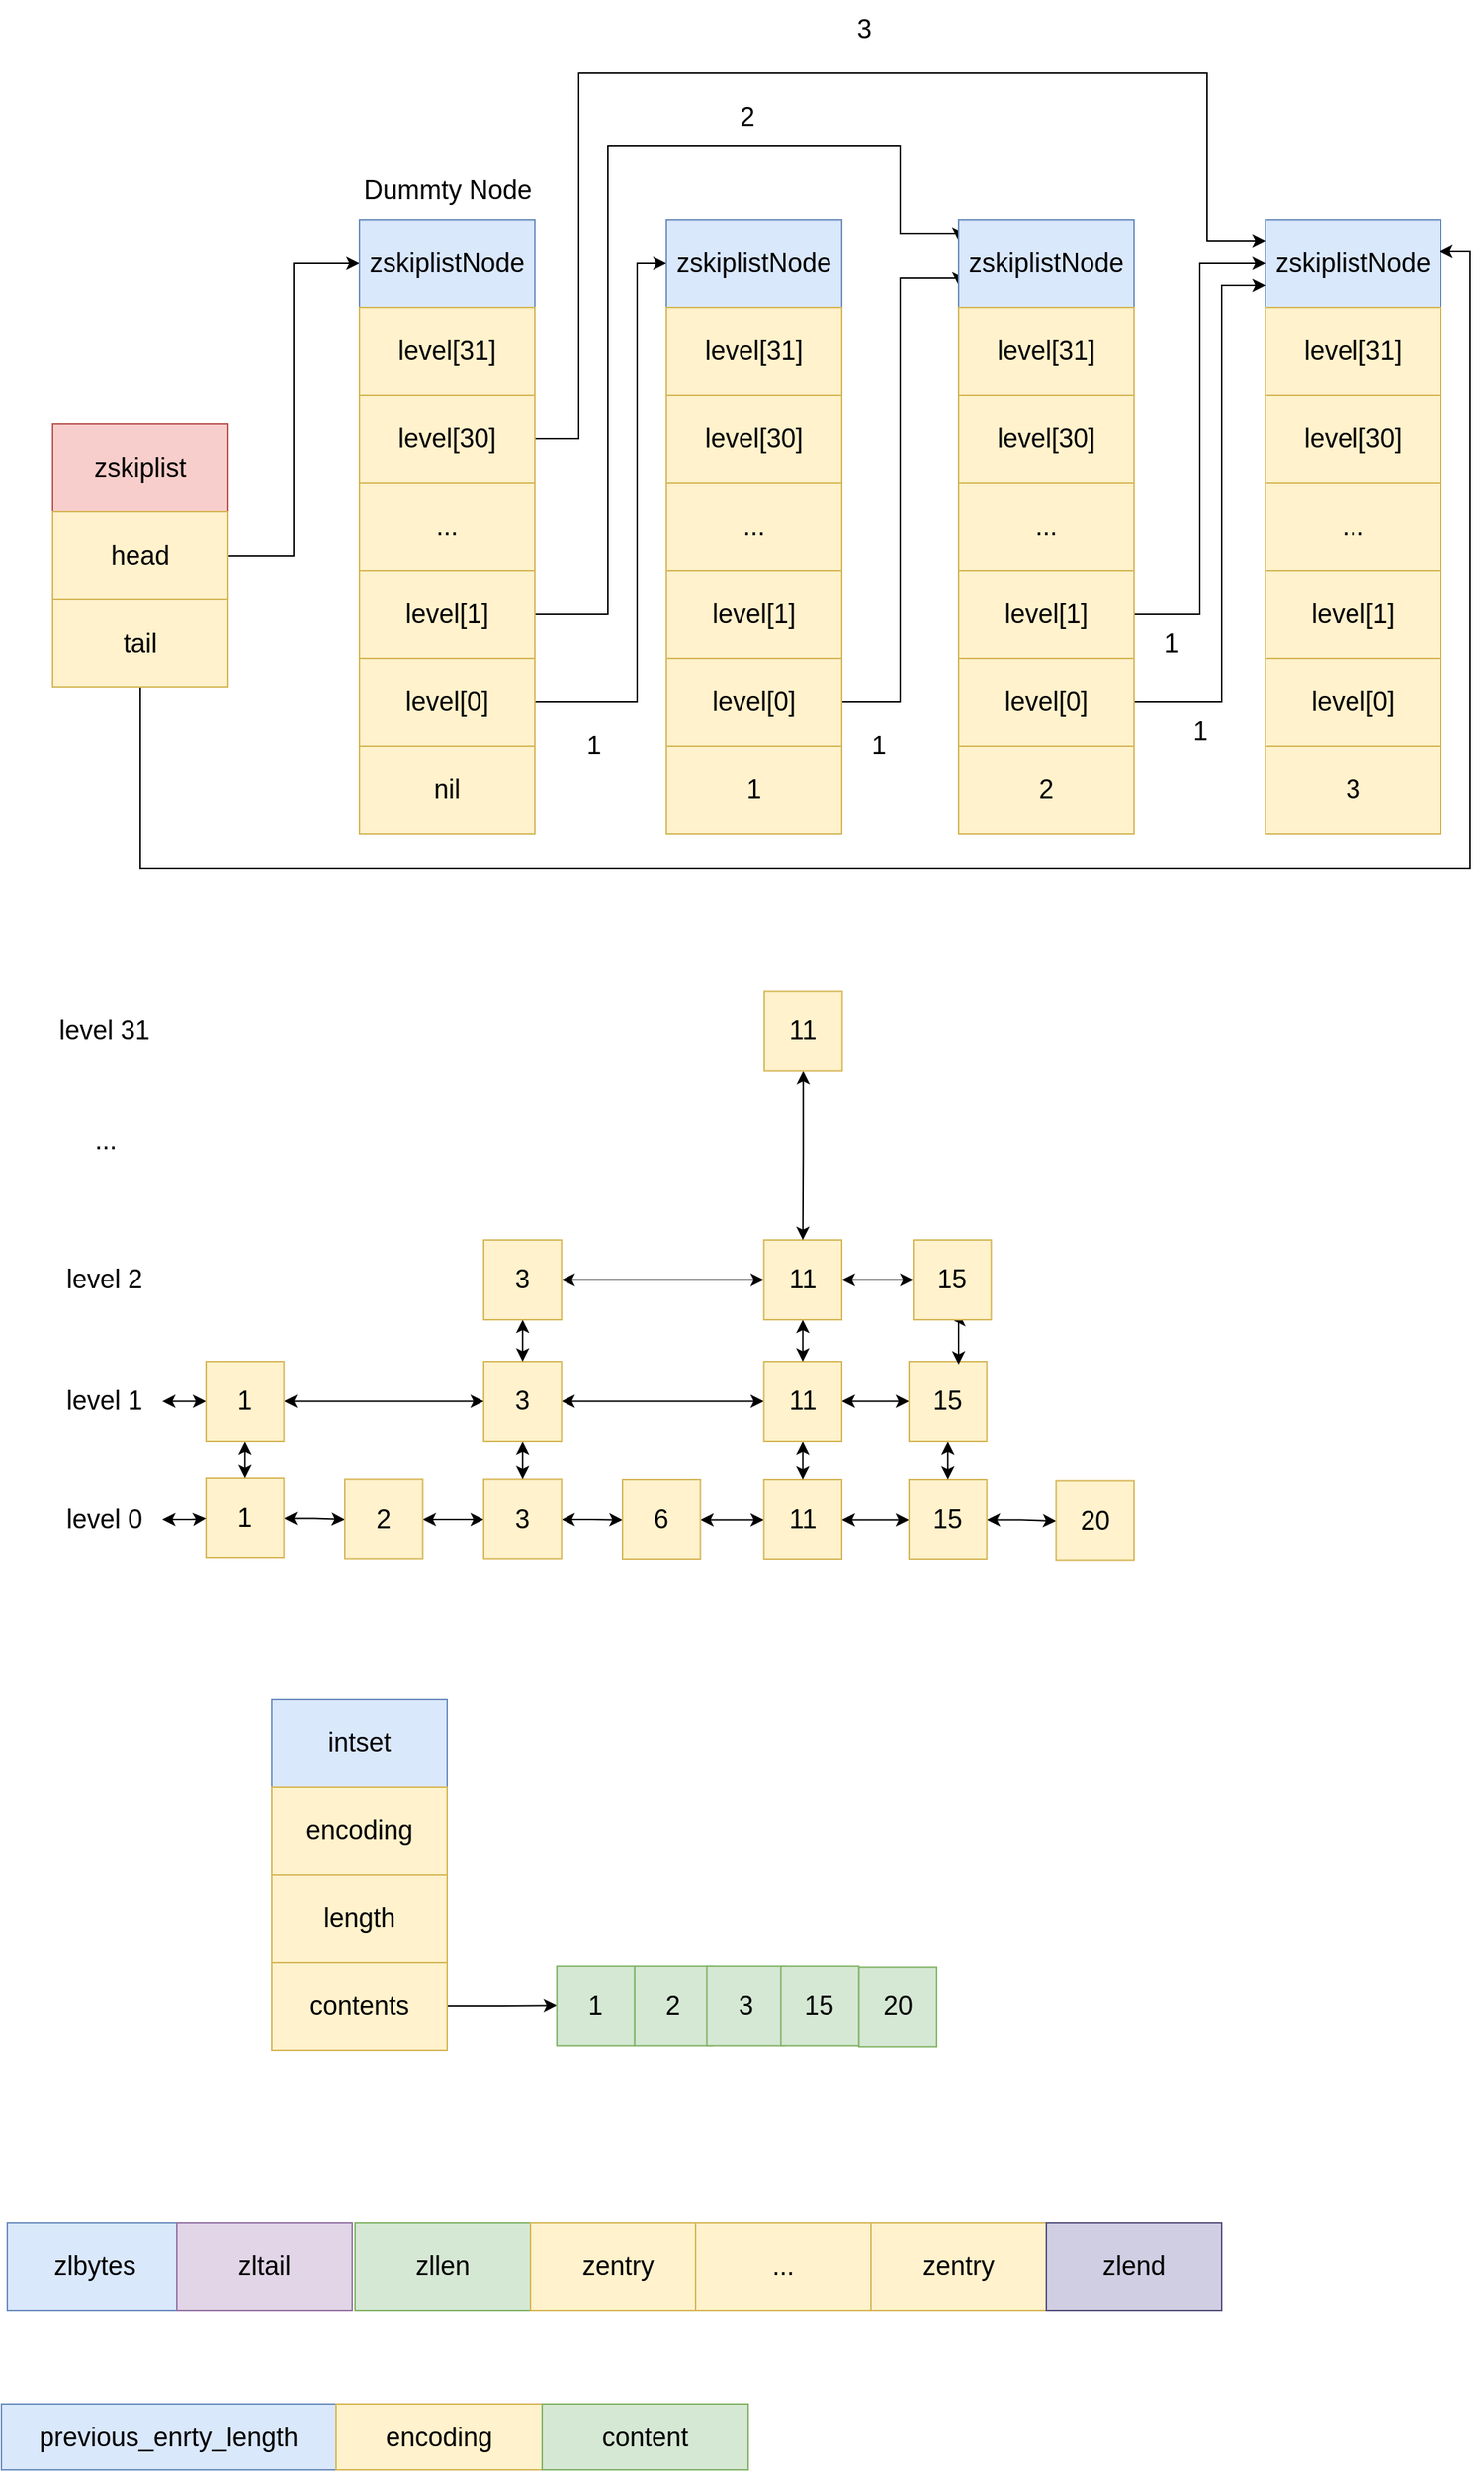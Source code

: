 <mxfile version="20.8.2" type="github">
  <diagram id="ZIAwAXZn9ePerRdKivL6" name="第 1 页">
    <mxGraphModel dx="1434" dy="796" grid="0" gridSize="10" guides="1" tooltips="1" connect="1" arrows="1" fold="1" page="0" pageScale="1" pageWidth="827" pageHeight="1169" math="0" shadow="0">
      <root>
        <mxCell id="0" />
        <mxCell id="1" parent="0" />
        <mxCell id="UshNsqHxdjsS5kSMvI2R-27" style="edgeStyle=orthogonalEdgeStyle;rounded=0;orthogonalLoop=1;jettySize=auto;html=1;entryX=0;entryY=0.5;entryDx=0;entryDy=0;fontSize=18;" parent="1" source="UshNsqHxdjsS5kSMvI2R-106" target="UshNsqHxdjsS5kSMvI2R-2" edge="1">
          <mxGeometry relative="1" as="geometry" />
        </mxCell>
        <mxCell id="UshNsqHxdjsS5kSMvI2R-1" value="&lt;font style=&quot;font-size: 18px;&quot;&gt;zskiplist&lt;/font&gt;" style="rounded=0;whiteSpace=wrap;html=1;fillColor=#f8cecc;strokeColor=#b85450;" parent="1" vertex="1">
          <mxGeometry x="190" y="330" width="120" height="60" as="geometry" />
        </mxCell>
        <mxCell id="UshNsqHxdjsS5kSMvI2R-2" value="&lt;font style=&quot;font-size: 18px;&quot;&gt;zskiplistNode&lt;/font&gt;" style="rounded=0;whiteSpace=wrap;html=1;fillColor=#dae8fc;strokeColor=#6c8ebf;" parent="1" vertex="1">
          <mxGeometry x="400" y="190" width="120" height="60" as="geometry" />
        </mxCell>
        <mxCell id="UshNsqHxdjsS5kSMvI2R-4" value="&lt;font style=&quot;font-size: 18px;&quot;&gt;level[31]&lt;/font&gt;" style="rounded=0;whiteSpace=wrap;html=1;fillColor=#fff2cc;strokeColor=#d6b656;" parent="1" vertex="1">
          <mxGeometry x="400" y="250" width="120" height="60" as="geometry" />
        </mxCell>
        <mxCell id="UshNsqHxdjsS5kSMvI2R-42" style="edgeStyle=orthogonalEdgeStyle;rounded=0;orthogonalLoop=1;jettySize=auto;html=1;entryX=0;entryY=0.25;entryDx=0;entryDy=0;fontSize=18;" parent="1" source="UshNsqHxdjsS5kSMvI2R-5" target="UshNsqHxdjsS5kSMvI2R-31" edge="1">
          <mxGeometry relative="1" as="geometry">
            <Array as="points">
              <mxPoint x="550" y="340" />
              <mxPoint x="550" y="90" />
              <mxPoint x="980" y="90" />
              <mxPoint x="980" y="205" />
            </Array>
          </mxGeometry>
        </mxCell>
        <mxCell id="UshNsqHxdjsS5kSMvI2R-5" value="&lt;font style=&quot;font-size: 18px;&quot;&gt;level[30]&lt;/font&gt;" style="rounded=0;whiteSpace=wrap;html=1;fillColor=#fff2cc;strokeColor=#d6b656;" parent="1" vertex="1">
          <mxGeometry x="400" y="310" width="120" height="60" as="geometry" />
        </mxCell>
        <mxCell id="UshNsqHxdjsS5kSMvI2R-6" value="&lt;font style=&quot;font-size: 18px;&quot;&gt;...&lt;/font&gt;" style="rounded=0;whiteSpace=wrap;html=1;fillColor=#fff2cc;strokeColor=#d6b656;" parent="1" vertex="1">
          <mxGeometry x="400" y="370" width="120" height="60" as="geometry" />
        </mxCell>
        <mxCell id="UshNsqHxdjsS5kSMvI2R-30" style="edgeStyle=orthogonalEdgeStyle;rounded=0;orthogonalLoop=1;jettySize=auto;html=1;entryX=0;entryY=0.25;entryDx=0;entryDy=0;fontSize=18;" parent="1" source="UshNsqHxdjsS5kSMvI2R-7" target="UshNsqHxdjsS5kSMvI2R-19" edge="1">
          <mxGeometry relative="1" as="geometry">
            <Array as="points">
              <mxPoint x="570" y="460" />
              <mxPoint x="570" y="140" />
              <mxPoint x="770" y="140" />
              <mxPoint x="770" y="200" />
              <mxPoint x="830" y="200" />
              <mxPoint x="830" y="195" />
              <mxPoint x="810" y="195" />
            </Array>
          </mxGeometry>
        </mxCell>
        <mxCell id="UshNsqHxdjsS5kSMvI2R-7" value="&lt;font style=&quot;font-size: 18px;&quot;&gt;level[1]&lt;/font&gt;" style="rounded=0;whiteSpace=wrap;html=1;fillColor=#fff2cc;strokeColor=#d6b656;" parent="1" vertex="1">
          <mxGeometry x="400" y="430" width="120" height="60" as="geometry" />
        </mxCell>
        <mxCell id="UshNsqHxdjsS5kSMvI2R-28" style="edgeStyle=orthogonalEdgeStyle;rounded=0;orthogonalLoop=1;jettySize=auto;html=1;fontSize=18;entryX=0;entryY=0.5;entryDx=0;entryDy=0;" parent="1" source="UshNsqHxdjsS5kSMvI2R-8" target="UshNsqHxdjsS5kSMvI2R-11" edge="1">
          <mxGeometry relative="1" as="geometry">
            <Array as="points">
              <mxPoint x="590" y="520" />
              <mxPoint x="590" y="220" />
            </Array>
          </mxGeometry>
        </mxCell>
        <mxCell id="UshNsqHxdjsS5kSMvI2R-8" value="&lt;font style=&quot;font-size: 18px;&quot;&gt;level[0]&lt;/font&gt;" style="rounded=0;whiteSpace=wrap;html=1;fillColor=#fff2cc;strokeColor=#d6b656;" parent="1" vertex="1">
          <mxGeometry x="400" y="490" width="120" height="60" as="geometry" />
        </mxCell>
        <mxCell id="UshNsqHxdjsS5kSMvI2R-9" value="Dummty Node" style="text;html=1;align=center;verticalAlign=middle;resizable=0;points=[];autosize=1;strokeColor=none;fillColor=none;fontSize=18;" parent="1" vertex="1">
          <mxGeometry x="390" y="150" width="140" height="40" as="geometry" />
        </mxCell>
        <mxCell id="UshNsqHxdjsS5kSMvI2R-10" value="&lt;font style=&quot;font-size: 18px;&quot;&gt;nil&lt;/font&gt;" style="rounded=0;whiteSpace=wrap;html=1;fillColor=#fff2cc;strokeColor=#d6b656;" parent="1" vertex="1">
          <mxGeometry x="400" y="550" width="120" height="60" as="geometry" />
        </mxCell>
        <mxCell id="UshNsqHxdjsS5kSMvI2R-11" value="&lt;font style=&quot;font-size: 18px;&quot;&gt;zskiplistNode&lt;/font&gt;" style="rounded=0;whiteSpace=wrap;html=1;fillColor=#dae8fc;strokeColor=#6c8ebf;" parent="1" vertex="1">
          <mxGeometry x="610" y="190" width="120" height="60" as="geometry" />
        </mxCell>
        <mxCell id="UshNsqHxdjsS5kSMvI2R-12" value="&lt;font style=&quot;font-size: 18px;&quot;&gt;level[31]&lt;/font&gt;" style="rounded=0;whiteSpace=wrap;html=1;fillColor=#fff2cc;strokeColor=#d6b656;" parent="1" vertex="1">
          <mxGeometry x="610" y="250" width="120" height="60" as="geometry" />
        </mxCell>
        <mxCell id="UshNsqHxdjsS5kSMvI2R-13" value="&lt;font style=&quot;font-size: 18px;&quot;&gt;level[30]&lt;/font&gt;" style="rounded=0;whiteSpace=wrap;html=1;fillColor=#fff2cc;strokeColor=#d6b656;" parent="1" vertex="1">
          <mxGeometry x="610" y="310" width="120" height="60" as="geometry" />
        </mxCell>
        <mxCell id="UshNsqHxdjsS5kSMvI2R-14" value="&lt;font style=&quot;font-size: 18px;&quot;&gt;...&lt;/font&gt;" style="rounded=0;whiteSpace=wrap;html=1;fillColor=#fff2cc;strokeColor=#d6b656;" parent="1" vertex="1">
          <mxGeometry x="610" y="370" width="120" height="60" as="geometry" />
        </mxCell>
        <mxCell id="UshNsqHxdjsS5kSMvI2R-15" value="&lt;font style=&quot;font-size: 18px;&quot;&gt;level[1]&lt;/font&gt;" style="rounded=0;whiteSpace=wrap;html=1;fillColor=#fff2cc;strokeColor=#d6b656;" parent="1" vertex="1">
          <mxGeometry x="610" y="430" width="120" height="60" as="geometry" />
        </mxCell>
        <mxCell id="UshNsqHxdjsS5kSMvI2R-29" style="edgeStyle=orthogonalEdgeStyle;rounded=0;orthogonalLoop=1;jettySize=auto;html=1;entryX=0;entryY=0.75;entryDx=0;entryDy=0;fontSize=18;" parent="1" source="UshNsqHxdjsS5kSMvI2R-16" target="UshNsqHxdjsS5kSMvI2R-19" edge="1">
          <mxGeometry relative="1" as="geometry">
            <Array as="points">
              <mxPoint x="770" y="520" />
              <mxPoint x="770" y="230" />
              <mxPoint x="830" y="230" />
              <mxPoint x="830" y="225" />
            </Array>
          </mxGeometry>
        </mxCell>
        <mxCell id="UshNsqHxdjsS5kSMvI2R-16" value="&lt;font style=&quot;font-size: 18px;&quot;&gt;level[0]&lt;/font&gt;" style="rounded=0;whiteSpace=wrap;html=1;fillColor=#fff2cc;strokeColor=#d6b656;" parent="1" vertex="1">
          <mxGeometry x="610" y="490" width="120" height="60" as="geometry" />
        </mxCell>
        <mxCell id="UshNsqHxdjsS5kSMvI2R-18" value="&lt;font style=&quot;font-size: 18px;&quot;&gt;1&lt;/font&gt;" style="rounded=0;whiteSpace=wrap;html=1;fillColor=#fff2cc;strokeColor=#d6b656;" parent="1" vertex="1">
          <mxGeometry x="610" y="550" width="120" height="60" as="geometry" />
        </mxCell>
        <mxCell id="UshNsqHxdjsS5kSMvI2R-19" value="&lt;font style=&quot;font-size: 18px;&quot;&gt;zskiplistNode&lt;/font&gt;" style="rounded=0;whiteSpace=wrap;html=1;fillColor=#dae8fc;strokeColor=#6c8ebf;" parent="1" vertex="1">
          <mxGeometry x="810" y="190" width="120" height="60" as="geometry" />
        </mxCell>
        <mxCell id="UshNsqHxdjsS5kSMvI2R-20" value="&lt;font style=&quot;font-size: 18px;&quot;&gt;level[31]&lt;/font&gt;" style="rounded=0;whiteSpace=wrap;html=1;fillColor=#fff2cc;strokeColor=#d6b656;" parent="1" vertex="1">
          <mxGeometry x="810" y="250" width="120" height="60" as="geometry" />
        </mxCell>
        <mxCell id="UshNsqHxdjsS5kSMvI2R-21" value="&lt;font style=&quot;font-size: 18px;&quot;&gt;level[30]&lt;/font&gt;" style="rounded=0;whiteSpace=wrap;html=1;fillColor=#fff2cc;strokeColor=#d6b656;" parent="1" vertex="1">
          <mxGeometry x="810" y="310" width="120" height="60" as="geometry" />
        </mxCell>
        <mxCell id="UshNsqHxdjsS5kSMvI2R-22" value="&lt;font style=&quot;font-size: 18px;&quot;&gt;...&lt;/font&gt;" style="rounded=0;whiteSpace=wrap;html=1;fillColor=#fff2cc;strokeColor=#d6b656;" parent="1" vertex="1">
          <mxGeometry x="810" y="370" width="120" height="60" as="geometry" />
        </mxCell>
        <mxCell id="UshNsqHxdjsS5kSMvI2R-39" style="edgeStyle=orthogonalEdgeStyle;rounded=0;orthogonalLoop=1;jettySize=auto;html=1;fontSize=18;entryX=0;entryY=0.5;entryDx=0;entryDy=0;" parent="1" source="UshNsqHxdjsS5kSMvI2R-23" target="UshNsqHxdjsS5kSMvI2R-31" edge="1">
          <mxGeometry relative="1" as="geometry" />
        </mxCell>
        <mxCell id="UshNsqHxdjsS5kSMvI2R-23" value="&lt;font style=&quot;font-size: 18px;&quot;&gt;level[1]&lt;/font&gt;" style="rounded=0;whiteSpace=wrap;html=1;fillColor=#fff2cc;strokeColor=#d6b656;" parent="1" vertex="1">
          <mxGeometry x="810" y="430" width="120" height="60" as="geometry" />
        </mxCell>
        <mxCell id="UshNsqHxdjsS5kSMvI2R-40" style="edgeStyle=orthogonalEdgeStyle;rounded=0;orthogonalLoop=1;jettySize=auto;html=1;fontSize=18;entryX=0;entryY=0.75;entryDx=0;entryDy=0;" parent="1" source="UshNsqHxdjsS5kSMvI2R-24" target="UshNsqHxdjsS5kSMvI2R-31" edge="1">
          <mxGeometry relative="1" as="geometry">
            <Array as="points">
              <mxPoint x="990" y="520" />
              <mxPoint x="990" y="235" />
            </Array>
          </mxGeometry>
        </mxCell>
        <mxCell id="UshNsqHxdjsS5kSMvI2R-24" value="&lt;font style=&quot;font-size: 18px;&quot;&gt;level[0]&lt;/font&gt;" style="rounded=0;whiteSpace=wrap;html=1;fillColor=#fff2cc;strokeColor=#d6b656;" parent="1" vertex="1">
          <mxGeometry x="810" y="490" width="120" height="60" as="geometry" />
        </mxCell>
        <mxCell id="UshNsqHxdjsS5kSMvI2R-26" value="&lt;font style=&quot;font-size: 18px;&quot;&gt;2&lt;/font&gt;" style="rounded=0;whiteSpace=wrap;html=1;fillColor=#fff2cc;strokeColor=#d6b656;" parent="1" vertex="1">
          <mxGeometry x="810" y="550" width="120" height="60" as="geometry" />
        </mxCell>
        <mxCell id="UshNsqHxdjsS5kSMvI2R-31" value="&lt;font style=&quot;font-size: 18px;&quot;&gt;zskiplistNode&lt;/font&gt;" style="rounded=0;whiteSpace=wrap;html=1;fillColor=#dae8fc;strokeColor=#6c8ebf;" parent="1" vertex="1">
          <mxGeometry x="1020" y="190" width="120" height="60" as="geometry" />
        </mxCell>
        <mxCell id="UshNsqHxdjsS5kSMvI2R-32" value="&lt;font style=&quot;font-size: 18px;&quot;&gt;level[31]&lt;/font&gt;" style="rounded=0;whiteSpace=wrap;html=1;fillColor=#fff2cc;strokeColor=#d6b656;" parent="1" vertex="1">
          <mxGeometry x="1020" y="250" width="120" height="60" as="geometry" />
        </mxCell>
        <mxCell id="UshNsqHxdjsS5kSMvI2R-33" value="&lt;font style=&quot;font-size: 18px;&quot;&gt;level[30]&lt;/font&gt;" style="rounded=0;whiteSpace=wrap;html=1;fillColor=#fff2cc;strokeColor=#d6b656;" parent="1" vertex="1">
          <mxGeometry x="1020" y="310" width="120" height="60" as="geometry" />
        </mxCell>
        <mxCell id="UshNsqHxdjsS5kSMvI2R-34" value="&lt;font style=&quot;font-size: 18px;&quot;&gt;...&lt;/font&gt;" style="rounded=0;whiteSpace=wrap;html=1;fillColor=#fff2cc;strokeColor=#d6b656;" parent="1" vertex="1">
          <mxGeometry x="1020" y="370" width="120" height="60" as="geometry" />
        </mxCell>
        <mxCell id="UshNsqHxdjsS5kSMvI2R-35" value="&lt;font style=&quot;font-size: 18px;&quot;&gt;level[1]&lt;/font&gt;" style="rounded=0;whiteSpace=wrap;html=1;fillColor=#fff2cc;strokeColor=#d6b656;" parent="1" vertex="1">
          <mxGeometry x="1020" y="430" width="120" height="60" as="geometry" />
        </mxCell>
        <mxCell id="UshNsqHxdjsS5kSMvI2R-36" value="&lt;font style=&quot;font-size: 18px;&quot;&gt;level[0]&lt;/font&gt;" style="rounded=0;whiteSpace=wrap;html=1;fillColor=#fff2cc;strokeColor=#d6b656;" parent="1" vertex="1">
          <mxGeometry x="1020" y="490" width="120" height="60" as="geometry" />
        </mxCell>
        <mxCell id="UshNsqHxdjsS5kSMvI2R-38" value="&lt;font style=&quot;font-size: 18px;&quot;&gt;3&lt;/font&gt;" style="rounded=0;whiteSpace=wrap;html=1;fillColor=#fff2cc;strokeColor=#d6b656;" parent="1" vertex="1">
          <mxGeometry x="1020" y="550" width="120" height="60" as="geometry" />
        </mxCell>
        <mxCell id="UshNsqHxdjsS5kSMvI2R-43" value="3" style="text;html=1;align=center;verticalAlign=middle;resizable=0;points=[];autosize=1;strokeColor=none;fillColor=none;fontSize=18;" parent="1" vertex="1">
          <mxGeometry x="730" y="40" width="30" height="40" as="geometry" />
        </mxCell>
        <mxCell id="UshNsqHxdjsS5kSMvI2R-44" value="1" style="text;html=1;align=center;verticalAlign=middle;resizable=0;points=[];autosize=1;strokeColor=none;fillColor=none;fontSize=18;" parent="1" vertex="1">
          <mxGeometry x="545" y="530" width="30" height="40" as="geometry" />
        </mxCell>
        <mxCell id="UshNsqHxdjsS5kSMvI2R-45" value="1" style="text;html=1;align=center;verticalAlign=middle;resizable=0;points=[];autosize=1;strokeColor=none;fillColor=none;fontSize=18;" parent="1" vertex="1">
          <mxGeometry x="740" y="530" width="30" height="40" as="geometry" />
        </mxCell>
        <mxCell id="UshNsqHxdjsS5kSMvI2R-46" value="1" style="text;html=1;align=center;verticalAlign=middle;resizable=0;points=[];autosize=1;strokeColor=none;fillColor=none;fontSize=18;" parent="1" vertex="1">
          <mxGeometry x="960" y="520" width="30" height="40" as="geometry" />
        </mxCell>
        <mxCell id="UshNsqHxdjsS5kSMvI2R-47" value="1" style="text;html=1;align=center;verticalAlign=middle;resizable=0;points=[];autosize=1;strokeColor=none;fillColor=none;fontSize=18;" parent="1" vertex="1">
          <mxGeometry x="940" y="460" width="30" height="40" as="geometry" />
        </mxCell>
        <mxCell id="UshNsqHxdjsS5kSMvI2R-48" value="2" style="text;html=1;align=center;verticalAlign=middle;resizable=0;points=[];autosize=1;strokeColor=none;fillColor=none;fontSize=18;" parent="1" vertex="1">
          <mxGeometry x="650" y="100" width="30" height="40" as="geometry" />
        </mxCell>
        <mxCell id="UshNsqHxdjsS5kSMvI2R-64" value="" style="edgeStyle=orthogonalEdgeStyle;rounded=0;orthogonalLoop=1;jettySize=auto;html=1;fontSize=18;startArrow=classic;startFill=1;" parent="1" source="UshNsqHxdjsS5kSMvI2R-50" target="UshNsqHxdjsS5kSMvI2R-57" edge="1">
          <mxGeometry relative="1" as="geometry" />
        </mxCell>
        <mxCell id="UshNsqHxdjsS5kSMvI2R-50" value="&lt;font style=&quot;font-size: 18px;&quot;&gt;1&lt;/font&gt;" style="rounded=0;whiteSpace=wrap;html=1;fillColor=#fff2cc;strokeColor=#d6b656;" parent="1" vertex="1">
          <mxGeometry x="295" y="1051" width="53.29" height="54.5" as="geometry" />
        </mxCell>
        <mxCell id="UshNsqHxdjsS5kSMvI2R-51" value="level 31" style="text;html=1;align=center;verticalAlign=middle;resizable=0;points=[];autosize=1;strokeColor=none;fillColor=none;fontSize=18;" parent="1" vertex="1">
          <mxGeometry x="180" y="725" width="90" height="40" as="geometry" />
        </mxCell>
        <mxCell id="UshNsqHxdjsS5kSMvI2R-52" value="..." style="text;html=1;align=center;verticalAlign=middle;resizable=0;points=[];autosize=1;strokeColor=none;fillColor=none;fontSize=18;" parent="1" vertex="1">
          <mxGeometry x="209" y="803" width="33" height="34" as="geometry" />
        </mxCell>
        <mxCell id="UshNsqHxdjsS5kSMvI2R-54" value="level 2" style="text;html=1;align=center;verticalAlign=middle;resizable=0;points=[];autosize=1;strokeColor=none;fillColor=none;fontSize=18;" parent="1" vertex="1">
          <mxGeometry x="185" y="895.25" width="80" height="40" as="geometry" />
        </mxCell>
        <mxCell id="UshNsqHxdjsS5kSMvI2R-85" value="" style="edgeStyle=orthogonalEdgeStyle;rounded=0;orthogonalLoop=1;jettySize=auto;html=1;fontSize=18;startArrow=classic;startFill=1;" parent="1" source="UshNsqHxdjsS5kSMvI2R-55" target="UshNsqHxdjsS5kSMvI2R-80" edge="1">
          <mxGeometry relative="1" as="geometry" />
        </mxCell>
        <mxCell id="UshNsqHxdjsS5kSMvI2R-55" value="level 1" style="text;html=1;align=center;verticalAlign=middle;resizable=0;points=[];autosize=1;strokeColor=none;fillColor=none;fontSize=18;" parent="1" vertex="1">
          <mxGeometry x="185" y="978.25" width="80" height="40" as="geometry" />
        </mxCell>
        <mxCell id="UshNsqHxdjsS5kSMvI2R-86" value="" style="edgeStyle=orthogonalEdgeStyle;rounded=0;orthogonalLoop=1;jettySize=auto;html=1;fontSize=18;startArrow=classic;startFill=1;" parent="1" source="UshNsqHxdjsS5kSMvI2R-56" target="UshNsqHxdjsS5kSMvI2R-50" edge="1">
          <mxGeometry relative="1" as="geometry" />
        </mxCell>
        <mxCell id="UshNsqHxdjsS5kSMvI2R-56" value="level 0" style="text;html=1;align=center;verticalAlign=middle;resizable=0;points=[];autosize=1;strokeColor=none;fillColor=none;fontSize=18;" parent="1" vertex="1">
          <mxGeometry x="185" y="1059" width="80" height="40" as="geometry" />
        </mxCell>
        <mxCell id="UshNsqHxdjsS5kSMvI2R-65" value="" style="edgeStyle=orthogonalEdgeStyle;rounded=0;orthogonalLoop=1;jettySize=auto;html=1;fontSize=18;startArrow=classic;startFill=1;" parent="1" source="UshNsqHxdjsS5kSMvI2R-57" target="UshNsqHxdjsS5kSMvI2R-58" edge="1">
          <mxGeometry relative="1" as="geometry" />
        </mxCell>
        <mxCell id="UshNsqHxdjsS5kSMvI2R-57" value="&lt;font style=&quot;font-size: 18px;&quot;&gt;2&lt;/font&gt;" style="rounded=0;whiteSpace=wrap;html=1;fillColor=#fff2cc;strokeColor=#d6b656;" parent="1" vertex="1">
          <mxGeometry x="390" y="1051.75" width="53.29" height="54.5" as="geometry" />
        </mxCell>
        <mxCell id="UshNsqHxdjsS5kSMvI2R-66" value="" style="edgeStyle=orthogonalEdgeStyle;rounded=0;orthogonalLoop=1;jettySize=auto;html=1;fontSize=18;startArrow=classic;startFill=1;" parent="1" source="UshNsqHxdjsS5kSMvI2R-58" target="UshNsqHxdjsS5kSMvI2R-60" edge="1">
          <mxGeometry relative="1" as="geometry" />
        </mxCell>
        <mxCell id="UshNsqHxdjsS5kSMvI2R-58" value="&lt;font style=&quot;font-size: 18px;&quot;&gt;3&lt;/font&gt;" style="rounded=0;whiteSpace=wrap;html=1;fillColor=#fff2cc;strokeColor=#d6b656;" parent="1" vertex="1">
          <mxGeometry x="485" y="1051.75" width="53.29" height="54.5" as="geometry" />
        </mxCell>
        <mxCell id="UshNsqHxdjsS5kSMvI2R-67" value="" style="edgeStyle=orthogonalEdgeStyle;rounded=0;orthogonalLoop=1;jettySize=auto;html=1;fontSize=18;startArrow=classic;startFill=1;" parent="1" source="UshNsqHxdjsS5kSMvI2R-60" target="UshNsqHxdjsS5kSMvI2R-61" edge="1">
          <mxGeometry relative="1" as="geometry" />
        </mxCell>
        <mxCell id="UshNsqHxdjsS5kSMvI2R-60" value="&lt;font style=&quot;font-size: 18px;&quot;&gt;6&lt;/font&gt;" style="rounded=0;whiteSpace=wrap;html=1;fillColor=#fff2cc;strokeColor=#d6b656;" parent="1" vertex="1">
          <mxGeometry x="580" y="1052" width="53.29" height="54.5" as="geometry" />
        </mxCell>
        <mxCell id="UshNsqHxdjsS5kSMvI2R-68" value="" style="edgeStyle=orthogonalEdgeStyle;rounded=0;orthogonalLoop=1;jettySize=auto;html=1;fontSize=18;startArrow=classic;startFill=1;" parent="1" source="UshNsqHxdjsS5kSMvI2R-61" target="UshNsqHxdjsS5kSMvI2R-62" edge="1">
          <mxGeometry relative="1" as="geometry" />
        </mxCell>
        <mxCell id="UshNsqHxdjsS5kSMvI2R-61" value="&lt;font style=&quot;font-size: 18px;&quot;&gt;11&lt;/font&gt;" style="rounded=0;whiteSpace=wrap;html=1;fillColor=#fff2cc;strokeColor=#d6b656;" parent="1" vertex="1">
          <mxGeometry x="676.71" y="1052" width="53.29" height="54.5" as="geometry" />
        </mxCell>
        <mxCell id="UshNsqHxdjsS5kSMvI2R-69" value="" style="edgeStyle=orthogonalEdgeStyle;rounded=0;orthogonalLoop=1;jettySize=auto;html=1;fontSize=18;startArrow=classic;startFill=1;" parent="1" source="UshNsqHxdjsS5kSMvI2R-62" target="UshNsqHxdjsS5kSMvI2R-63" edge="1">
          <mxGeometry relative="1" as="geometry" />
        </mxCell>
        <mxCell id="UshNsqHxdjsS5kSMvI2R-62" value="&lt;font style=&quot;font-size: 18px;&quot;&gt;15&lt;/font&gt;" style="rounded=0;whiteSpace=wrap;html=1;fillColor=#fff2cc;strokeColor=#d6b656;" parent="1" vertex="1">
          <mxGeometry x="776" y="1052" width="53.29" height="54.5" as="geometry" />
        </mxCell>
        <mxCell id="UshNsqHxdjsS5kSMvI2R-63" value="&lt;font style=&quot;font-size: 18px;&quot;&gt;20&lt;/font&gt;" style="rounded=0;whiteSpace=wrap;html=1;fillColor=#fff2cc;strokeColor=#d6b656;" parent="1" vertex="1">
          <mxGeometry x="876.71" y="1052.75" width="53.29" height="54.5" as="geometry" />
        </mxCell>
        <mxCell id="UshNsqHxdjsS5kSMvI2R-88" style="edgeStyle=orthogonalEdgeStyle;rounded=0;orthogonalLoop=1;jettySize=auto;html=1;fontSize=18;startArrow=classic;startFill=1;" parent="1" source="UshNsqHxdjsS5kSMvI2R-78" target="UshNsqHxdjsS5kSMvI2R-81" edge="1">
          <mxGeometry relative="1" as="geometry" />
        </mxCell>
        <mxCell id="UshNsqHxdjsS5kSMvI2R-91" value="" style="edgeStyle=orthogonalEdgeStyle;rounded=0;orthogonalLoop=1;jettySize=auto;html=1;fontSize=18;startArrow=classic;startFill=1;" parent="1" source="UshNsqHxdjsS5kSMvI2R-78" target="UshNsqHxdjsS5kSMvI2R-58" edge="1">
          <mxGeometry relative="1" as="geometry" />
        </mxCell>
        <mxCell id="UshNsqHxdjsS5kSMvI2R-78" value="&lt;font style=&quot;font-size: 18px;&quot;&gt;3&lt;/font&gt;" style="rounded=0;whiteSpace=wrap;html=1;fillColor=#fff2cc;strokeColor=#d6b656;" parent="1" vertex="1">
          <mxGeometry x="485" y="971" width="53.29" height="54.5" as="geometry" />
        </mxCell>
        <mxCell id="UshNsqHxdjsS5kSMvI2R-87" style="edgeStyle=orthogonalEdgeStyle;rounded=0;orthogonalLoop=1;jettySize=auto;html=1;fontSize=18;startArrow=classic;startFill=1;" parent="1" source="UshNsqHxdjsS5kSMvI2R-80" target="UshNsqHxdjsS5kSMvI2R-78" edge="1">
          <mxGeometry relative="1" as="geometry" />
        </mxCell>
        <mxCell id="UshNsqHxdjsS5kSMvI2R-90" value="" style="edgeStyle=orthogonalEdgeStyle;rounded=0;orthogonalLoop=1;jettySize=auto;html=1;fontSize=18;startArrow=classic;startFill=1;" parent="1" source="UshNsqHxdjsS5kSMvI2R-80" target="UshNsqHxdjsS5kSMvI2R-50" edge="1">
          <mxGeometry relative="1" as="geometry" />
        </mxCell>
        <mxCell id="UshNsqHxdjsS5kSMvI2R-80" value="&lt;font style=&quot;font-size: 18px;&quot;&gt;1&lt;/font&gt;" style="rounded=0;whiteSpace=wrap;html=1;fillColor=#fff2cc;strokeColor=#d6b656;" parent="1" vertex="1">
          <mxGeometry x="295" y="971" width="53.29" height="54.5" as="geometry" />
        </mxCell>
        <mxCell id="UshNsqHxdjsS5kSMvI2R-89" style="edgeStyle=orthogonalEdgeStyle;rounded=0;orthogonalLoop=1;jettySize=auto;html=1;entryX=0;entryY=0.5;entryDx=0;entryDy=0;fontSize=18;startArrow=classic;startFill=1;" parent="1" source="UshNsqHxdjsS5kSMvI2R-81" target="UshNsqHxdjsS5kSMvI2R-83" edge="1">
          <mxGeometry relative="1" as="geometry" />
        </mxCell>
        <mxCell id="UshNsqHxdjsS5kSMvI2R-92" value="" style="edgeStyle=orthogonalEdgeStyle;rounded=0;orthogonalLoop=1;jettySize=auto;html=1;fontSize=18;startArrow=classic;startFill=1;" parent="1" source="UshNsqHxdjsS5kSMvI2R-81" target="UshNsqHxdjsS5kSMvI2R-61" edge="1">
          <mxGeometry relative="1" as="geometry" />
        </mxCell>
        <mxCell id="UshNsqHxdjsS5kSMvI2R-81" value="&lt;font style=&quot;font-size: 18px;&quot;&gt;11&lt;/font&gt;" style="rounded=0;whiteSpace=wrap;html=1;fillColor=#fff2cc;strokeColor=#d6b656;" parent="1" vertex="1">
          <mxGeometry x="676.71" y="971" width="53.29" height="54.5" as="geometry" />
        </mxCell>
        <mxCell id="UshNsqHxdjsS5kSMvI2R-93" value="" style="edgeStyle=orthogonalEdgeStyle;rounded=0;orthogonalLoop=1;jettySize=auto;html=1;fontSize=18;startArrow=classic;startFill=1;" parent="1" source="UshNsqHxdjsS5kSMvI2R-83" target="UshNsqHxdjsS5kSMvI2R-62" edge="1">
          <mxGeometry relative="1" as="geometry" />
        </mxCell>
        <mxCell id="UshNsqHxdjsS5kSMvI2R-83" value="&lt;font style=&quot;font-size: 18px;&quot;&gt;15&lt;/font&gt;" style="rounded=0;whiteSpace=wrap;html=1;fillColor=#fff2cc;strokeColor=#d6b656;" parent="1" vertex="1">
          <mxGeometry x="776" y="971" width="53.29" height="54.5" as="geometry" />
        </mxCell>
        <mxCell id="UshNsqHxdjsS5kSMvI2R-98" style="edgeStyle=orthogonalEdgeStyle;rounded=0;orthogonalLoop=1;jettySize=auto;html=1;fontSize=18;startArrow=classic;startFill=1;" parent="1" source="UshNsqHxdjsS5kSMvI2R-94" target="UshNsqHxdjsS5kSMvI2R-96" edge="1">
          <mxGeometry relative="1" as="geometry" />
        </mxCell>
        <mxCell id="UshNsqHxdjsS5kSMvI2R-102" style="edgeStyle=orthogonalEdgeStyle;rounded=0;orthogonalLoop=1;jettySize=auto;html=1;fontSize=18;startArrow=classic;startFill=1;" parent="1" source="UshNsqHxdjsS5kSMvI2R-94" target="UshNsqHxdjsS5kSMvI2R-78" edge="1">
          <mxGeometry relative="1" as="geometry" />
        </mxCell>
        <mxCell id="UshNsqHxdjsS5kSMvI2R-94" value="&lt;font style=&quot;font-size: 18px;&quot;&gt;3&lt;/font&gt;" style="rounded=0;whiteSpace=wrap;html=1;fillColor=#fff2cc;strokeColor=#d6b656;" parent="1" vertex="1">
          <mxGeometry x="485" y="888" width="53.29" height="54.5" as="geometry" />
        </mxCell>
        <mxCell id="UshNsqHxdjsS5kSMvI2R-99" style="edgeStyle=orthogonalEdgeStyle;rounded=0;orthogonalLoop=1;jettySize=auto;html=1;fontSize=18;startArrow=classic;startFill=1;" parent="1" source="UshNsqHxdjsS5kSMvI2R-96" target="UshNsqHxdjsS5kSMvI2R-97" edge="1">
          <mxGeometry relative="1" as="geometry" />
        </mxCell>
        <mxCell id="UshNsqHxdjsS5kSMvI2R-101" style="edgeStyle=orthogonalEdgeStyle;rounded=0;orthogonalLoop=1;jettySize=auto;html=1;fontSize=18;startArrow=classic;startFill=1;" parent="1" source="UshNsqHxdjsS5kSMvI2R-96" target="UshNsqHxdjsS5kSMvI2R-81" edge="1">
          <mxGeometry relative="1" as="geometry" />
        </mxCell>
        <mxCell id="UshNsqHxdjsS5kSMvI2R-96" value="&lt;font style=&quot;font-size: 18px;&quot;&gt;11&lt;/font&gt;" style="rounded=0;whiteSpace=wrap;html=1;fillColor=#fff2cc;strokeColor=#d6b656;" parent="1" vertex="1">
          <mxGeometry x="676.71" y="888" width="53.29" height="54.5" as="geometry" />
        </mxCell>
        <mxCell id="UshNsqHxdjsS5kSMvI2R-100" style="edgeStyle=orthogonalEdgeStyle;rounded=0;orthogonalLoop=1;jettySize=auto;html=1;exitX=0.5;exitY=1;exitDx=0;exitDy=0;entryX=0.638;entryY=0.037;entryDx=0;entryDy=0;entryPerimeter=0;fontSize=18;startArrow=classic;startFill=1;" parent="1" source="UshNsqHxdjsS5kSMvI2R-97" target="UshNsqHxdjsS5kSMvI2R-83" edge="1">
          <mxGeometry relative="1" as="geometry" />
        </mxCell>
        <mxCell id="UshNsqHxdjsS5kSMvI2R-97" value="&lt;font style=&quot;font-size: 18px;&quot;&gt;15&lt;/font&gt;" style="rounded=0;whiteSpace=wrap;html=1;fillColor=#fff2cc;strokeColor=#d6b656;" parent="1" vertex="1">
          <mxGeometry x="779" y="888" width="53.29" height="54.5" as="geometry" />
        </mxCell>
        <mxCell id="UshNsqHxdjsS5kSMvI2R-104" style="edgeStyle=orthogonalEdgeStyle;rounded=0;orthogonalLoop=1;jettySize=auto;html=1;entryX=0.5;entryY=0;entryDx=0;entryDy=0;fontSize=18;startArrow=classic;startFill=1;" parent="1" source="UshNsqHxdjsS5kSMvI2R-103" target="UshNsqHxdjsS5kSMvI2R-96" edge="1">
          <mxGeometry relative="1" as="geometry" />
        </mxCell>
        <mxCell id="UshNsqHxdjsS5kSMvI2R-103" value="&lt;font style=&quot;font-size: 18px;&quot;&gt;11&lt;/font&gt;" style="rounded=0;whiteSpace=wrap;html=1;fillColor=#fff2cc;strokeColor=#d6b656;" parent="1" vertex="1">
          <mxGeometry x="677" y="717.75" width="53.29" height="54.5" as="geometry" />
        </mxCell>
        <mxCell id="UshNsqHxdjsS5kSMvI2R-106" value="&lt;font style=&quot;font-size: 18px;&quot;&gt;head&lt;/font&gt;" style="rounded=0;whiteSpace=wrap;html=1;fillColor=#fff2cc;strokeColor=#d6b656;" parent="1" vertex="1">
          <mxGeometry x="190" y="390" width="120" height="60" as="geometry" />
        </mxCell>
        <mxCell id="UshNsqHxdjsS5kSMvI2R-109" style="edgeStyle=orthogonalEdgeStyle;rounded=0;orthogonalLoop=1;jettySize=auto;html=1;entryX=0.992;entryY=0.367;entryDx=0;entryDy=0;entryPerimeter=0;fontSize=18;startArrow=none;startFill=0;" parent="1" source="UshNsqHxdjsS5kSMvI2R-107" target="UshNsqHxdjsS5kSMvI2R-31" edge="1">
          <mxGeometry relative="1" as="geometry">
            <Array as="points">
              <mxPoint x="250" y="634" />
              <mxPoint x="1160" y="634" />
              <mxPoint x="1160" y="212" />
            </Array>
          </mxGeometry>
        </mxCell>
        <mxCell id="UshNsqHxdjsS5kSMvI2R-107" value="&lt;font style=&quot;font-size: 18px;&quot;&gt;tail&lt;/font&gt;" style="rounded=0;whiteSpace=wrap;html=1;fillColor=#fff2cc;strokeColor=#d6b656;" parent="1" vertex="1">
          <mxGeometry x="190" y="450" width="120" height="60" as="geometry" />
        </mxCell>
        <mxCell id="gjb0lOqH7ImPk5u6-Pmm-1" value="&lt;span style=&quot;font-size: 18px;&quot;&gt;intset&lt;/span&gt;" style="rounded=0;whiteSpace=wrap;html=1;fillColor=#dae8fc;strokeColor=#6c8ebf;" vertex="1" parent="1">
          <mxGeometry x="340" y="1202" width="120" height="60" as="geometry" />
        </mxCell>
        <mxCell id="gjb0lOqH7ImPk5u6-Pmm-2" value="&lt;span style=&quot;font-size: 18px;&quot;&gt;encoding&lt;/span&gt;" style="rounded=0;whiteSpace=wrap;html=1;fillColor=#fff2cc;strokeColor=#d6b656;" vertex="1" parent="1">
          <mxGeometry x="340" y="1262" width="120" height="60" as="geometry" />
        </mxCell>
        <mxCell id="gjb0lOqH7ImPk5u6-Pmm-3" value="&lt;span style=&quot;font-size: 18px;&quot;&gt;length&lt;/span&gt;" style="rounded=0;whiteSpace=wrap;html=1;fillColor=#fff2cc;strokeColor=#d6b656;" vertex="1" parent="1">
          <mxGeometry x="340" y="1322" width="120" height="60" as="geometry" />
        </mxCell>
        <mxCell id="gjb0lOqH7ImPk5u6-Pmm-11" style="edgeStyle=orthogonalEdgeStyle;rounded=0;orthogonalLoop=1;jettySize=auto;html=1;entryX=0;entryY=0.5;entryDx=0;entryDy=0;" edge="1" parent="1" source="gjb0lOqH7ImPk5u6-Pmm-4" target="gjb0lOqH7ImPk5u6-Pmm-6">
          <mxGeometry relative="1" as="geometry" />
        </mxCell>
        <mxCell id="gjb0lOqH7ImPk5u6-Pmm-4" value="&lt;font style=&quot;font-size: 18px;&quot;&gt;contents&lt;/font&gt;" style="rounded=0;whiteSpace=wrap;html=1;fillColor=#fff2cc;strokeColor=#d6b656;" vertex="1" parent="1">
          <mxGeometry x="340" y="1382" width="120" height="60" as="geometry" />
        </mxCell>
        <mxCell id="gjb0lOqH7ImPk5u6-Pmm-6" value="&lt;font style=&quot;font-size: 18px;&quot;&gt;1&lt;/font&gt;" style="rounded=0;whiteSpace=wrap;html=1;fillColor=#d5e8d4;strokeColor=#82b366;" vertex="1" parent="1">
          <mxGeometry x="535.07" y="1384.38" width="53.29" height="54.5" as="geometry" />
        </mxCell>
        <mxCell id="gjb0lOqH7ImPk5u6-Pmm-7" value="&lt;font style=&quot;font-size: 18px;&quot;&gt;2&lt;/font&gt;" style="rounded=0;whiteSpace=wrap;html=1;fillColor=#d5e8d4;strokeColor=#82b366;" vertex="1" parent="1">
          <mxGeometry x="588.36" y="1384.38" width="53.29" height="54.5" as="geometry" />
        </mxCell>
        <mxCell id="gjb0lOqH7ImPk5u6-Pmm-8" value="&lt;font style=&quot;font-size: 18px;&quot;&gt;3&lt;/font&gt;" style="rounded=0;whiteSpace=wrap;html=1;fillColor=#d5e8d4;strokeColor=#82b366;" vertex="1" parent="1">
          <mxGeometry x="637.71" y="1384.38" width="53.29" height="54.5" as="geometry" />
        </mxCell>
        <mxCell id="gjb0lOqH7ImPk5u6-Pmm-9" value="&lt;font style=&quot;font-size: 18px;&quot;&gt;20&lt;/font&gt;" style="rounded=0;whiteSpace=wrap;html=1;fillColor=#d5e8d4;strokeColor=#82b366;" vertex="1" parent="1">
          <mxGeometry x="741.65" y="1385.13" width="53.29" height="54.5" as="geometry" />
        </mxCell>
        <mxCell id="gjb0lOqH7ImPk5u6-Pmm-10" value="&lt;font style=&quot;font-size: 18px;&quot;&gt;15&lt;/font&gt;" style="rounded=0;whiteSpace=wrap;html=1;fillColor=#d5e8d4;strokeColor=#82b366;" vertex="1" parent="1">
          <mxGeometry x="688.36" y="1384.38" width="53.29" height="54.5" as="geometry" />
        </mxCell>
        <mxCell id="gjb0lOqH7ImPk5u6-Pmm-17" value="&lt;font style=&quot;font-size: 18px;&quot;&gt;zlbytes&lt;/font&gt;" style="rounded=0;whiteSpace=wrap;html=1;fillColor=#dae8fc;strokeColor=#6c8ebf;" vertex="1" parent="1">
          <mxGeometry x="159" y="1560" width="120" height="60" as="geometry" />
        </mxCell>
        <mxCell id="gjb0lOqH7ImPk5u6-Pmm-18" value="&lt;font style=&quot;font-size: 18px;&quot;&gt;zltail&lt;/font&gt;" style="rounded=0;whiteSpace=wrap;html=1;fillColor=#e1d5e7;strokeColor=#9673a6;" vertex="1" parent="1">
          <mxGeometry x="275" y="1560" width="120" height="60" as="geometry" />
        </mxCell>
        <mxCell id="gjb0lOqH7ImPk5u6-Pmm-19" value="&lt;font style=&quot;font-size: 18px;&quot;&gt;zllen&lt;/font&gt;" style="rounded=0;whiteSpace=wrap;html=1;fillColor=#d5e8d4;strokeColor=#82b366;" vertex="1" parent="1">
          <mxGeometry x="397" y="1560" width="120" height="60" as="geometry" />
        </mxCell>
        <mxCell id="gjb0lOqH7ImPk5u6-Pmm-20" value="&lt;font style=&quot;font-size: 18px;&quot;&gt;zentry&lt;/font&gt;" style="rounded=0;whiteSpace=wrap;html=1;fillColor=#fff2cc;strokeColor=#d6b656;" vertex="1" parent="1">
          <mxGeometry x="517" y="1560" width="120" height="60" as="geometry" />
        </mxCell>
        <mxCell id="gjb0lOqH7ImPk5u6-Pmm-21" value="&lt;font style=&quot;font-size: 18px;&quot;&gt;...&lt;/font&gt;" style="rounded=0;whiteSpace=wrap;html=1;fillColor=#fff2cc;strokeColor=#d6b656;" vertex="1" parent="1">
          <mxGeometry x="630" y="1560" width="120" height="60" as="geometry" />
        </mxCell>
        <mxCell id="gjb0lOqH7ImPk5u6-Pmm-22" value="&lt;font style=&quot;font-size: 18px;&quot;&gt;zentry&lt;/font&gt;" style="rounded=0;whiteSpace=wrap;html=1;fillColor=#fff2cc;strokeColor=#d6b656;" vertex="1" parent="1">
          <mxGeometry x="750" y="1560" width="120" height="60" as="geometry" />
        </mxCell>
        <mxCell id="gjb0lOqH7ImPk5u6-Pmm-23" value="&lt;font style=&quot;font-size: 18px;&quot;&gt;zlend&lt;/font&gt;" style="rounded=0;whiteSpace=wrap;html=1;fillColor=#d0cee2;strokeColor=#56517e;" vertex="1" parent="1">
          <mxGeometry x="870" y="1560" width="120" height="60" as="geometry" />
        </mxCell>
        <mxCell id="gjb0lOqH7ImPk5u6-Pmm-24" value="&lt;span style=&quot;font-size: 18px;&quot;&gt;previous_enrty_length&lt;/span&gt;" style="rounded=0;whiteSpace=wrap;html=1;fillColor=#dae8fc;strokeColor=#6c8ebf;" vertex="1" parent="1">
          <mxGeometry x="155" y="1684" width="229" height="45" as="geometry" />
        </mxCell>
        <mxCell id="gjb0lOqH7ImPk5u6-Pmm-25" value="&lt;span style=&quot;font-size: 18px;&quot;&gt;encoding&lt;/span&gt;" style="rounded=0;whiteSpace=wrap;html=1;fillColor=#fff2cc;strokeColor=#d6b656;" vertex="1" parent="1">
          <mxGeometry x="384" y="1684" width="141" height="45" as="geometry" />
        </mxCell>
        <mxCell id="gjb0lOqH7ImPk5u6-Pmm-26" value="&lt;span style=&quot;font-size: 18px;&quot;&gt;content&lt;/span&gt;" style="rounded=0;whiteSpace=wrap;html=1;fillColor=#d5e8d4;strokeColor=#82b366;" vertex="1" parent="1">
          <mxGeometry x="525" y="1684" width="141" height="45" as="geometry" />
        </mxCell>
      </root>
    </mxGraphModel>
  </diagram>
</mxfile>
